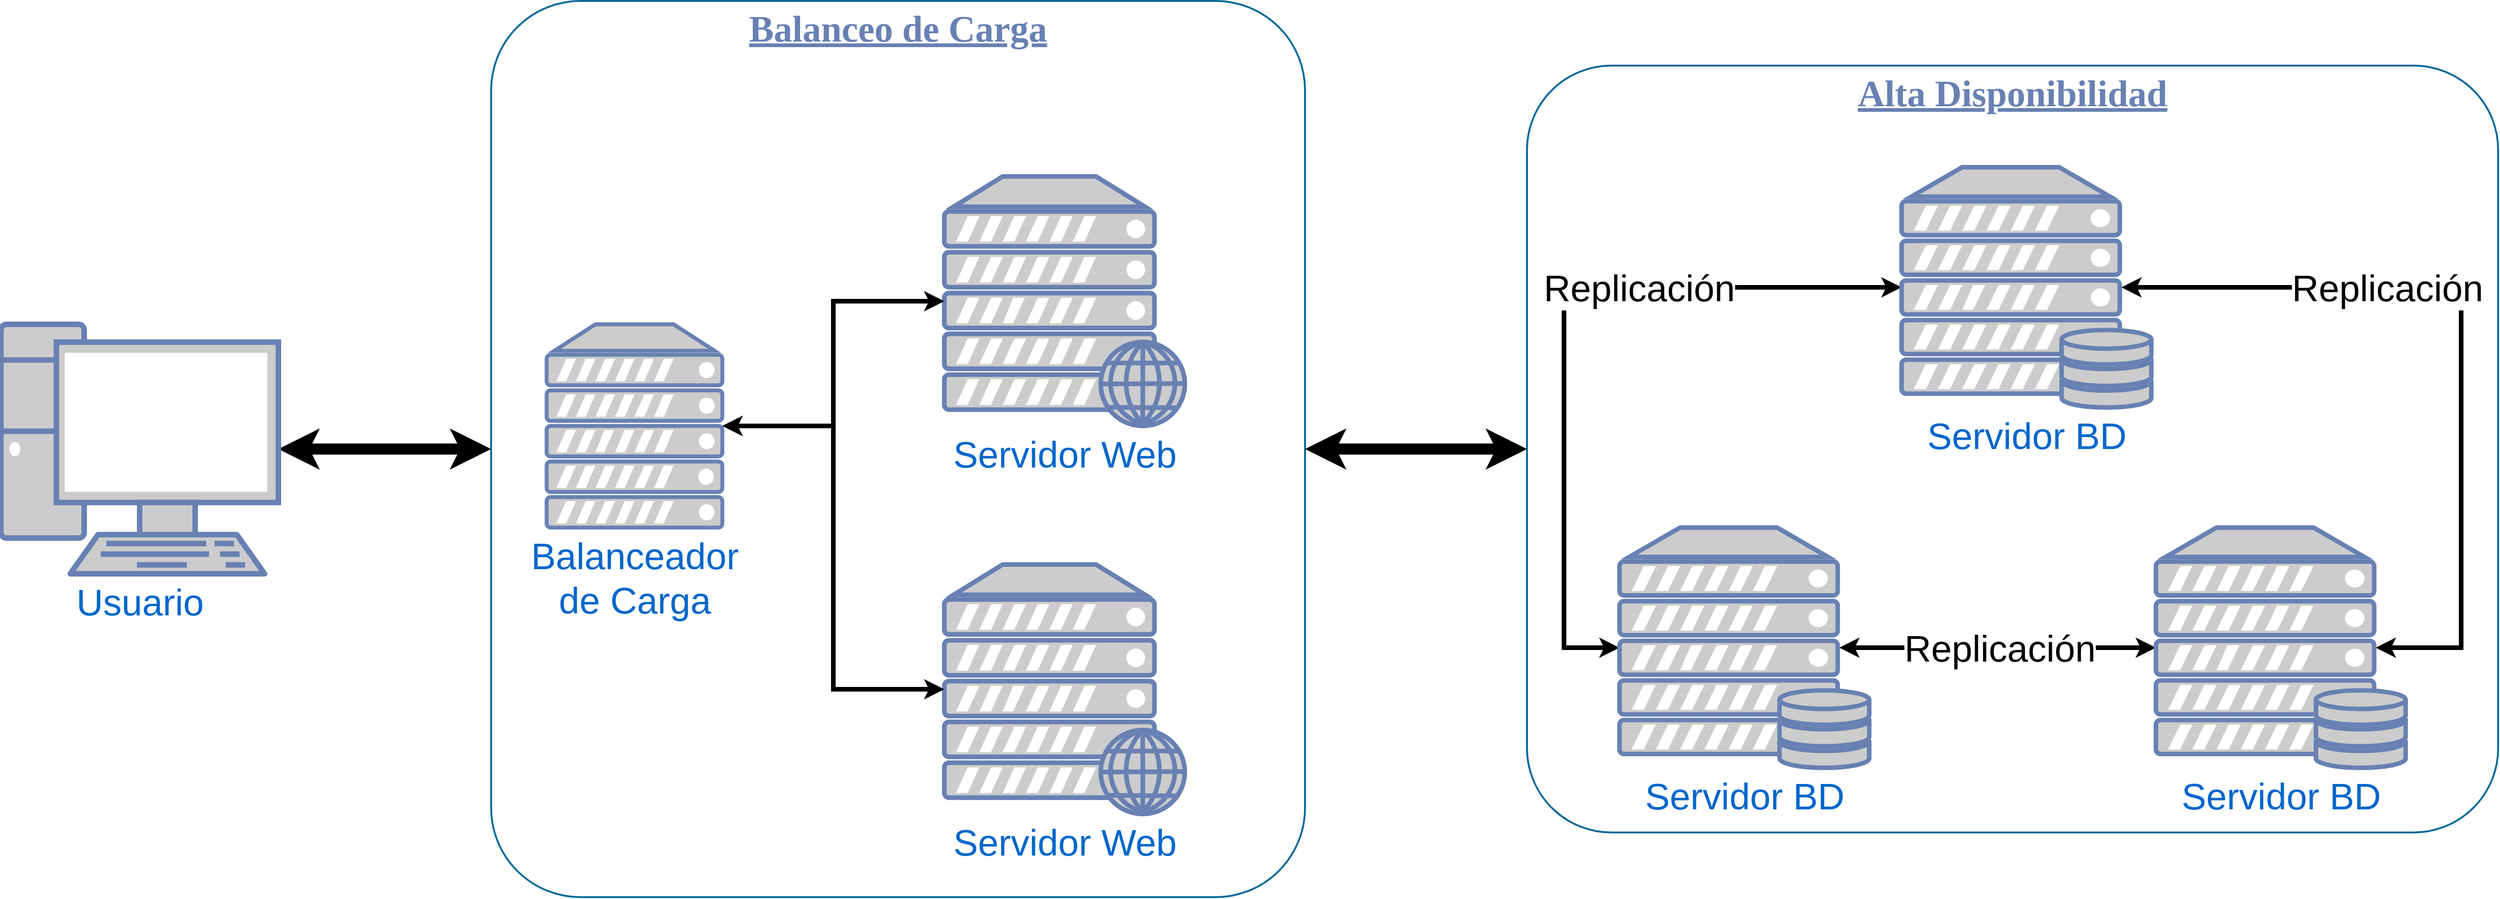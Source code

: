 <mxfile version="20.5.3" type="github">
  <diagram name="Page-1" id="bfe91b75-5d2c-26a0-9c1d-138518896778">
    <mxGraphModel dx="4680" dy="2485" grid="1" gridSize="10" guides="1" tooltips="1" connect="1" arrows="1" fold="1" page="1" pageScale="1" pageWidth="1100" pageHeight="850" background="none" math="0" shadow="0">
      <root>
        <mxCell id="0" />
        <mxCell id="1" parent="0" />
        <mxCell id="7c3789c024ecab99-82" value="&lt;font style=&quot;font-size: 40px;&quot;&gt;&lt;b&gt;&lt;u&gt;Balanceo de Carga&lt;/u&gt;&lt;/b&gt;&lt;/font&gt;" style="rounded=1;whiteSpace=wrap;html=1;shadow=0;comic=0;strokeColor=#036897;strokeWidth=2;fillColor=none;fontFamily=Verdana;fontSize=28;fontColor=#6881B3;align=center;arcSize=11;verticalAlign=top;" parent="1" vertex="1">
          <mxGeometry x="-70" y="360" width="880" height="970" as="geometry" />
        </mxCell>
        <mxCell id="RNAvwY5ogVoFwGdkrAzX-10" value="&lt;font style=&quot;font-size: 40px;&quot;&gt;&lt;b&gt;&lt;u&gt;Alta Disponibilidad&lt;/u&gt;&lt;/b&gt;&lt;/font&gt;" style="rounded=1;whiteSpace=wrap;html=1;shadow=0;comic=0;strokeColor=#036897;strokeWidth=2;fillColor=none;fontFamily=Verdana;fontSize=28;fontColor=#6881B3;align=center;arcSize=11;verticalAlign=top;" vertex="1" parent="1">
          <mxGeometry x="1050" y="430" width="1050" height="830" as="geometry" />
        </mxCell>
        <mxCell id="RNAvwY5ogVoFwGdkrAzX-16" style="edgeStyle=orthogonalEdgeStyle;rounded=0;orthogonalLoop=1;jettySize=auto;html=1;exitX=0.88;exitY=0.5;exitDx=0;exitDy=0;exitPerimeter=0;entryX=0.88;entryY=0.5;entryDx=0;entryDy=0;entryPerimeter=0;strokeWidth=5;fontSize=40;startArrow=classic;startFill=1;" edge="1" parent="1" source="7c3789c024ecab99-58" target="RNAvwY5ogVoFwGdkrAzX-9">
          <mxGeometry relative="1" as="geometry">
            <Array as="points">
              <mxPoint x="2060" y="670" />
              <mxPoint x="2060" y="1060" />
            </Array>
          </mxGeometry>
        </mxCell>
        <mxCell id="RNAvwY5ogVoFwGdkrAzX-18" value="Replicación" style="edgeLabel;html=1;align=center;verticalAlign=middle;resizable=0;points=[];fontSize=40;" vertex="1" connectable="0" parent="RNAvwY5ogVoFwGdkrAzX-16">
          <mxGeometry x="-0.02" y="-6" relative="1" as="geometry">
            <mxPoint x="-74" y="-49" as="offset" />
          </mxGeometry>
        </mxCell>
        <mxCell id="RNAvwY5ogVoFwGdkrAzX-22" style="edgeStyle=orthogonalEdgeStyle;rounded=0;orthogonalLoop=1;jettySize=auto;html=1;exitX=0;exitY=0.5;exitDx=0;exitDy=0;exitPerimeter=0;entryX=0;entryY=0.5;entryDx=0;entryDy=0;entryPerimeter=0;strokeWidth=5;fontSize=40;startArrow=classic;startFill=1;" edge="1" parent="1" source="7c3789c024ecab99-58" target="RNAvwY5ogVoFwGdkrAzX-8">
          <mxGeometry relative="1" as="geometry">
            <Array as="points">
              <mxPoint x="1090" y="670" />
              <mxPoint x="1090" y="1060" />
            </Array>
          </mxGeometry>
        </mxCell>
        <mxCell id="RNAvwY5ogVoFwGdkrAzX-23" value="Replicación" style="edgeLabel;html=1;align=center;verticalAlign=middle;resizable=0;points=[];fontSize=40;" vertex="1" connectable="0" parent="RNAvwY5ogVoFwGdkrAzX-22">
          <mxGeometry x="-0.463" y="10" relative="1" as="geometry">
            <mxPoint x="-65" y="-10" as="offset" />
          </mxGeometry>
        </mxCell>
        <mxCell id="7c3789c024ecab99-58" value="&lt;font style=&quot;font-size: 40px;&quot;&gt;Servidor BD&lt;/font&gt;" style="fontColor=#0066CC;verticalAlign=top;verticalLabelPosition=bottom;labelPosition=center;align=center;html=1;fillColor=#CCCCCC;strokeColor=#6881B3;gradientColor=none;gradientDirection=north;strokeWidth=2;shape=mxgraph.networks.server_storage;rounded=0;shadow=0;comic=0;" parent="1" vertex="1">
          <mxGeometry x="1455" y="540" width="270" height="260" as="geometry" />
        </mxCell>
        <mxCell id="RNAvwY5ogVoFwGdkrAzX-12" value="" style="edgeStyle=orthogonalEdgeStyle;rounded=0;orthogonalLoop=1;jettySize=auto;html=1;fontSize=40;entryX=1;entryY=0.5;entryDx=0;entryDy=0;strokeWidth=12;entryPerimeter=0;exitX=0;exitY=0.5;exitDx=0;exitDy=0;startArrow=classic;startFill=1;" edge="1" parent="1" source="7c3789c024ecab99-82" target="7c3789c024ecab99-61">
          <mxGeometry relative="1" as="geometry">
            <mxPoint x="520" y="670" as="sourcePoint" />
            <mxPoint x="530" y="875" as="targetPoint" />
          </mxGeometry>
        </mxCell>
        <mxCell id="7c3789c024ecab99-61" value="&lt;font style=&quot;font-size: 40px;&quot;&gt;Usuario&lt;/font&gt;" style="fontColor=#0066CC;verticalAlign=top;verticalLabelPosition=bottom;labelPosition=center;align=center;html=1;fillColor=#CCCCCC;strokeColor=#6881B3;gradientColor=none;gradientDirection=north;strokeWidth=2;shape=mxgraph.networks.pc;rounded=0;shadow=0;comic=0;" parent="1" vertex="1">
          <mxGeometry x="-600" y="710" width="300" height="270" as="geometry" />
        </mxCell>
        <mxCell id="RNAvwY5ogVoFwGdkrAzX-3" value="Servidor Web" style="fontColor=#0066CC;verticalAlign=top;verticalLabelPosition=bottom;labelPosition=center;align=center;html=1;outlineConnect=0;fillColor=#CCCCCC;strokeColor=#6881B3;gradientColor=none;gradientDirection=north;strokeWidth=2;shape=mxgraph.networks.web_server;fontSize=40;" vertex="1" parent="1">
          <mxGeometry x="420" y="550" width="260" height="270" as="geometry" />
        </mxCell>
        <mxCell id="RNAvwY5ogVoFwGdkrAzX-6" value="Servidor Web" style="fontColor=#0066CC;verticalAlign=top;verticalLabelPosition=bottom;labelPosition=center;align=center;html=1;outlineConnect=0;fillColor=#CCCCCC;strokeColor=#6881B3;gradientColor=none;gradientDirection=north;strokeWidth=2;shape=mxgraph.networks.web_server;fontSize=40;" vertex="1" parent="1">
          <mxGeometry x="420" y="970" width="260" height="270" as="geometry" />
        </mxCell>
        <mxCell id="RNAvwY5ogVoFwGdkrAzX-17" style="edgeStyle=orthogonalEdgeStyle;rounded=0;orthogonalLoop=1;jettySize=auto;html=1;exitX=0.88;exitY=0.5;exitDx=0;exitDy=0;exitPerimeter=0;entryX=0;entryY=0.5;entryDx=0;entryDy=0;entryPerimeter=0;strokeWidth=5;fontSize=40;startArrow=classic;startFill=1;" edge="1" parent="1" source="RNAvwY5ogVoFwGdkrAzX-8" target="RNAvwY5ogVoFwGdkrAzX-9">
          <mxGeometry relative="1" as="geometry" />
        </mxCell>
        <mxCell id="RNAvwY5ogVoFwGdkrAzX-20" value="Replicación" style="edgeLabel;html=1;align=center;verticalAlign=middle;resizable=0;points=[];fontSize=40;" vertex="1" connectable="0" parent="RNAvwY5ogVoFwGdkrAzX-17">
          <mxGeometry x="-0.103" y="-8" relative="1" as="geometry">
            <mxPoint x="20" y="-8" as="offset" />
          </mxGeometry>
        </mxCell>
        <mxCell id="RNAvwY5ogVoFwGdkrAzX-8" value="&lt;font style=&quot;font-size: 40px;&quot;&gt;Servidor BD&lt;/font&gt;" style="fontColor=#0066CC;verticalAlign=top;verticalLabelPosition=bottom;labelPosition=center;align=center;html=1;fillColor=#CCCCCC;strokeColor=#6881B3;gradientColor=none;gradientDirection=north;strokeWidth=2;shape=mxgraph.networks.server_storage;rounded=0;shadow=0;comic=0;" vertex="1" parent="1">
          <mxGeometry x="1150" y="930" width="270" height="260" as="geometry" />
        </mxCell>
        <mxCell id="RNAvwY5ogVoFwGdkrAzX-9" value="&lt;font style=&quot;font-size: 40px;&quot;&gt;Servidor BD&lt;/font&gt;" style="fontColor=#0066CC;verticalAlign=top;verticalLabelPosition=bottom;labelPosition=center;align=center;html=1;fillColor=#CCCCCC;strokeColor=#6881B3;gradientColor=none;gradientDirection=north;strokeWidth=2;shape=mxgraph.networks.server_storage;rounded=0;shadow=0;comic=0;" vertex="1" parent="1">
          <mxGeometry x="1730" y="930" width="270" height="260" as="geometry" />
        </mxCell>
        <mxCell id="RNAvwY5ogVoFwGdkrAzX-13" value="" style="edgeStyle=orthogonalEdgeStyle;rounded=0;orthogonalLoop=1;jettySize=auto;html=1;fontSize=40;entryX=1;entryY=0.5;entryDx=0;entryDy=0;strokeWidth=12;exitX=0;exitY=0.5;exitDx=0;exitDy=0;startArrow=classic;startFill=1;" edge="1" parent="1" source="RNAvwY5ogVoFwGdkrAzX-10" target="7c3789c024ecab99-82">
          <mxGeometry relative="1" as="geometry">
            <mxPoint x="650" y="855" as="sourcePoint" />
            <mxPoint x="410" y="855" as="targetPoint" />
          </mxGeometry>
        </mxCell>
        <mxCell id="RNAvwY5ogVoFwGdkrAzX-25" style="edgeStyle=orthogonalEdgeStyle;rounded=0;orthogonalLoop=1;jettySize=auto;html=1;exitX=1;exitY=0.5;exitDx=0;exitDy=0;exitPerimeter=0;entryX=0;entryY=0.5;entryDx=0;entryDy=0;entryPerimeter=0;strokeWidth=5;fontSize=40;startArrow=classic;startFill=1;" edge="1" parent="1" source="RNAvwY5ogVoFwGdkrAzX-24" target="RNAvwY5ogVoFwGdkrAzX-3">
          <mxGeometry relative="1" as="geometry" />
        </mxCell>
        <mxCell id="RNAvwY5ogVoFwGdkrAzX-26" style="edgeStyle=orthogonalEdgeStyle;rounded=0;orthogonalLoop=1;jettySize=auto;html=1;exitX=1;exitY=0.5;exitDx=0;exitDy=0;exitPerimeter=0;entryX=0;entryY=0.5;entryDx=0;entryDy=0;entryPerimeter=0;strokeWidth=5;fontSize=40;startArrow=classic;startFill=1;" edge="1" parent="1" source="RNAvwY5ogVoFwGdkrAzX-24" target="RNAvwY5ogVoFwGdkrAzX-6">
          <mxGeometry relative="1" as="geometry" />
        </mxCell>
        <mxCell id="RNAvwY5ogVoFwGdkrAzX-24" value="Balanceador &lt;br&gt;de Carga" style="fontColor=#0066CC;verticalAlign=top;verticalLabelPosition=bottom;labelPosition=center;align=center;html=1;outlineConnect=0;fillColor=#CCCCCC;strokeColor=#6881B3;gradientColor=none;gradientDirection=north;strokeWidth=2;shape=mxgraph.networks.server;fontSize=40;" vertex="1" parent="1">
          <mxGeometry x="-10" y="710" width="190" height="220" as="geometry" />
        </mxCell>
      </root>
    </mxGraphModel>
  </diagram>
</mxfile>
